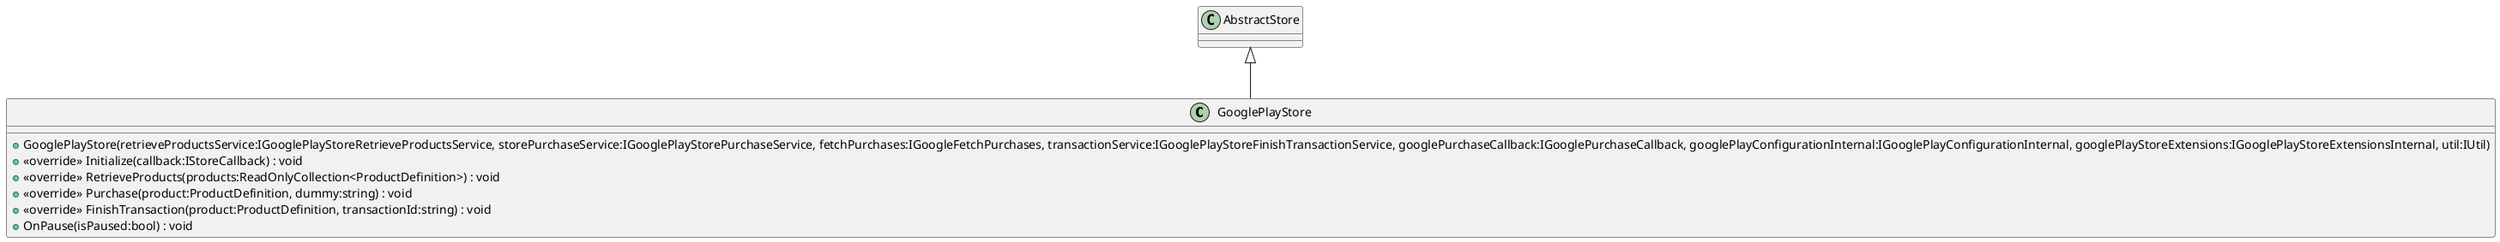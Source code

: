 @startuml
class GooglePlayStore {
    + GooglePlayStore(retrieveProductsService:IGooglePlayStoreRetrieveProductsService, storePurchaseService:IGooglePlayStorePurchaseService, fetchPurchases:IGoogleFetchPurchases, transactionService:IGooglePlayStoreFinishTransactionService, googlePurchaseCallback:IGooglePurchaseCallback, googlePlayConfigurationInternal:IGooglePlayConfigurationInternal, googlePlayStoreExtensions:IGooglePlayStoreExtensionsInternal, util:IUtil)
    + <<override>> Initialize(callback:IStoreCallback) : void
    + <<override>> RetrieveProducts(products:ReadOnlyCollection<ProductDefinition>) : void
    + <<override>> Purchase(product:ProductDefinition, dummy:string) : void
    + <<override>> FinishTransaction(product:ProductDefinition, transactionId:string) : void
    + OnPause(isPaused:bool) : void
}
AbstractStore <|-- GooglePlayStore
@enduml
